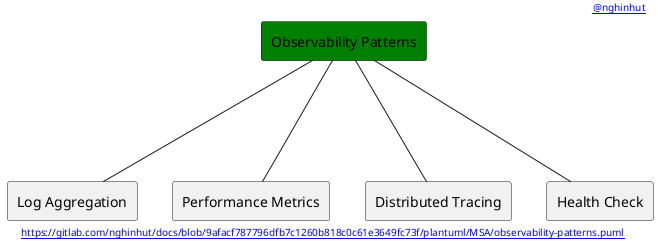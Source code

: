 @startuml
'-----START auto generated metadata please keep comment here to allow auto update-----
'-----DON'T EDIT THIS SECTION, INSTEAD RE-RUN prebuild.sh TO UPDATE-----
header [[https://www.nghinhut.dev?from=http%5C%3A%5C%2F%5C%2Fwww%5C.plantuml%5C.com%5C%2Fplantuml%5C%2Fproxy%3Ffmt%3Dsvg%5C%26src%3Dhttps%5C%3A%5C%2F%5C%2Fgitlab%5C.com%5C%2Fnghinhut%5C%2Fdocs%5C%2Fraw%5C%2F9afacf787796dfb7c1260b818c0c61e3649fc73f%5C%2Fplantuml%5C%2FMSA%5C%2Fobservability-patterns%5C.puml%0A @nghinhut]]
footer [[http://www.plantuml.com/plantuml/proxy?fmt=svg&src=https://gitlab.com/nghinhut/docs/raw/9afacf787796dfb7c1260b818c0c61e3649fc73f/plantuml/MSA/observability-patterns.puml https://gitlab.com/nghinhut/docs/blob/9afacf787796dfb7c1260b818c0c61e3649fc73f/plantuml/MSA/observability-patterns.puml]]
'-----END auto generated metadata please keep comment here to allow auto update-----

rectangle "Observability Patterns" as Observability #green

rectangle "Log Aggregation" as ObservabilityP1
rectangle "Performance Metrics" as ObservabilityP2
rectangle "Distributed Tracing" as ObservabilityP3
rectangle "Health Check" as ObservabilityP4
Observability --- ObservabilityP1
Observability --- ObservabilityP2
Observability --- ObservabilityP3
Observability --- ObservabilityP4
@enduml
